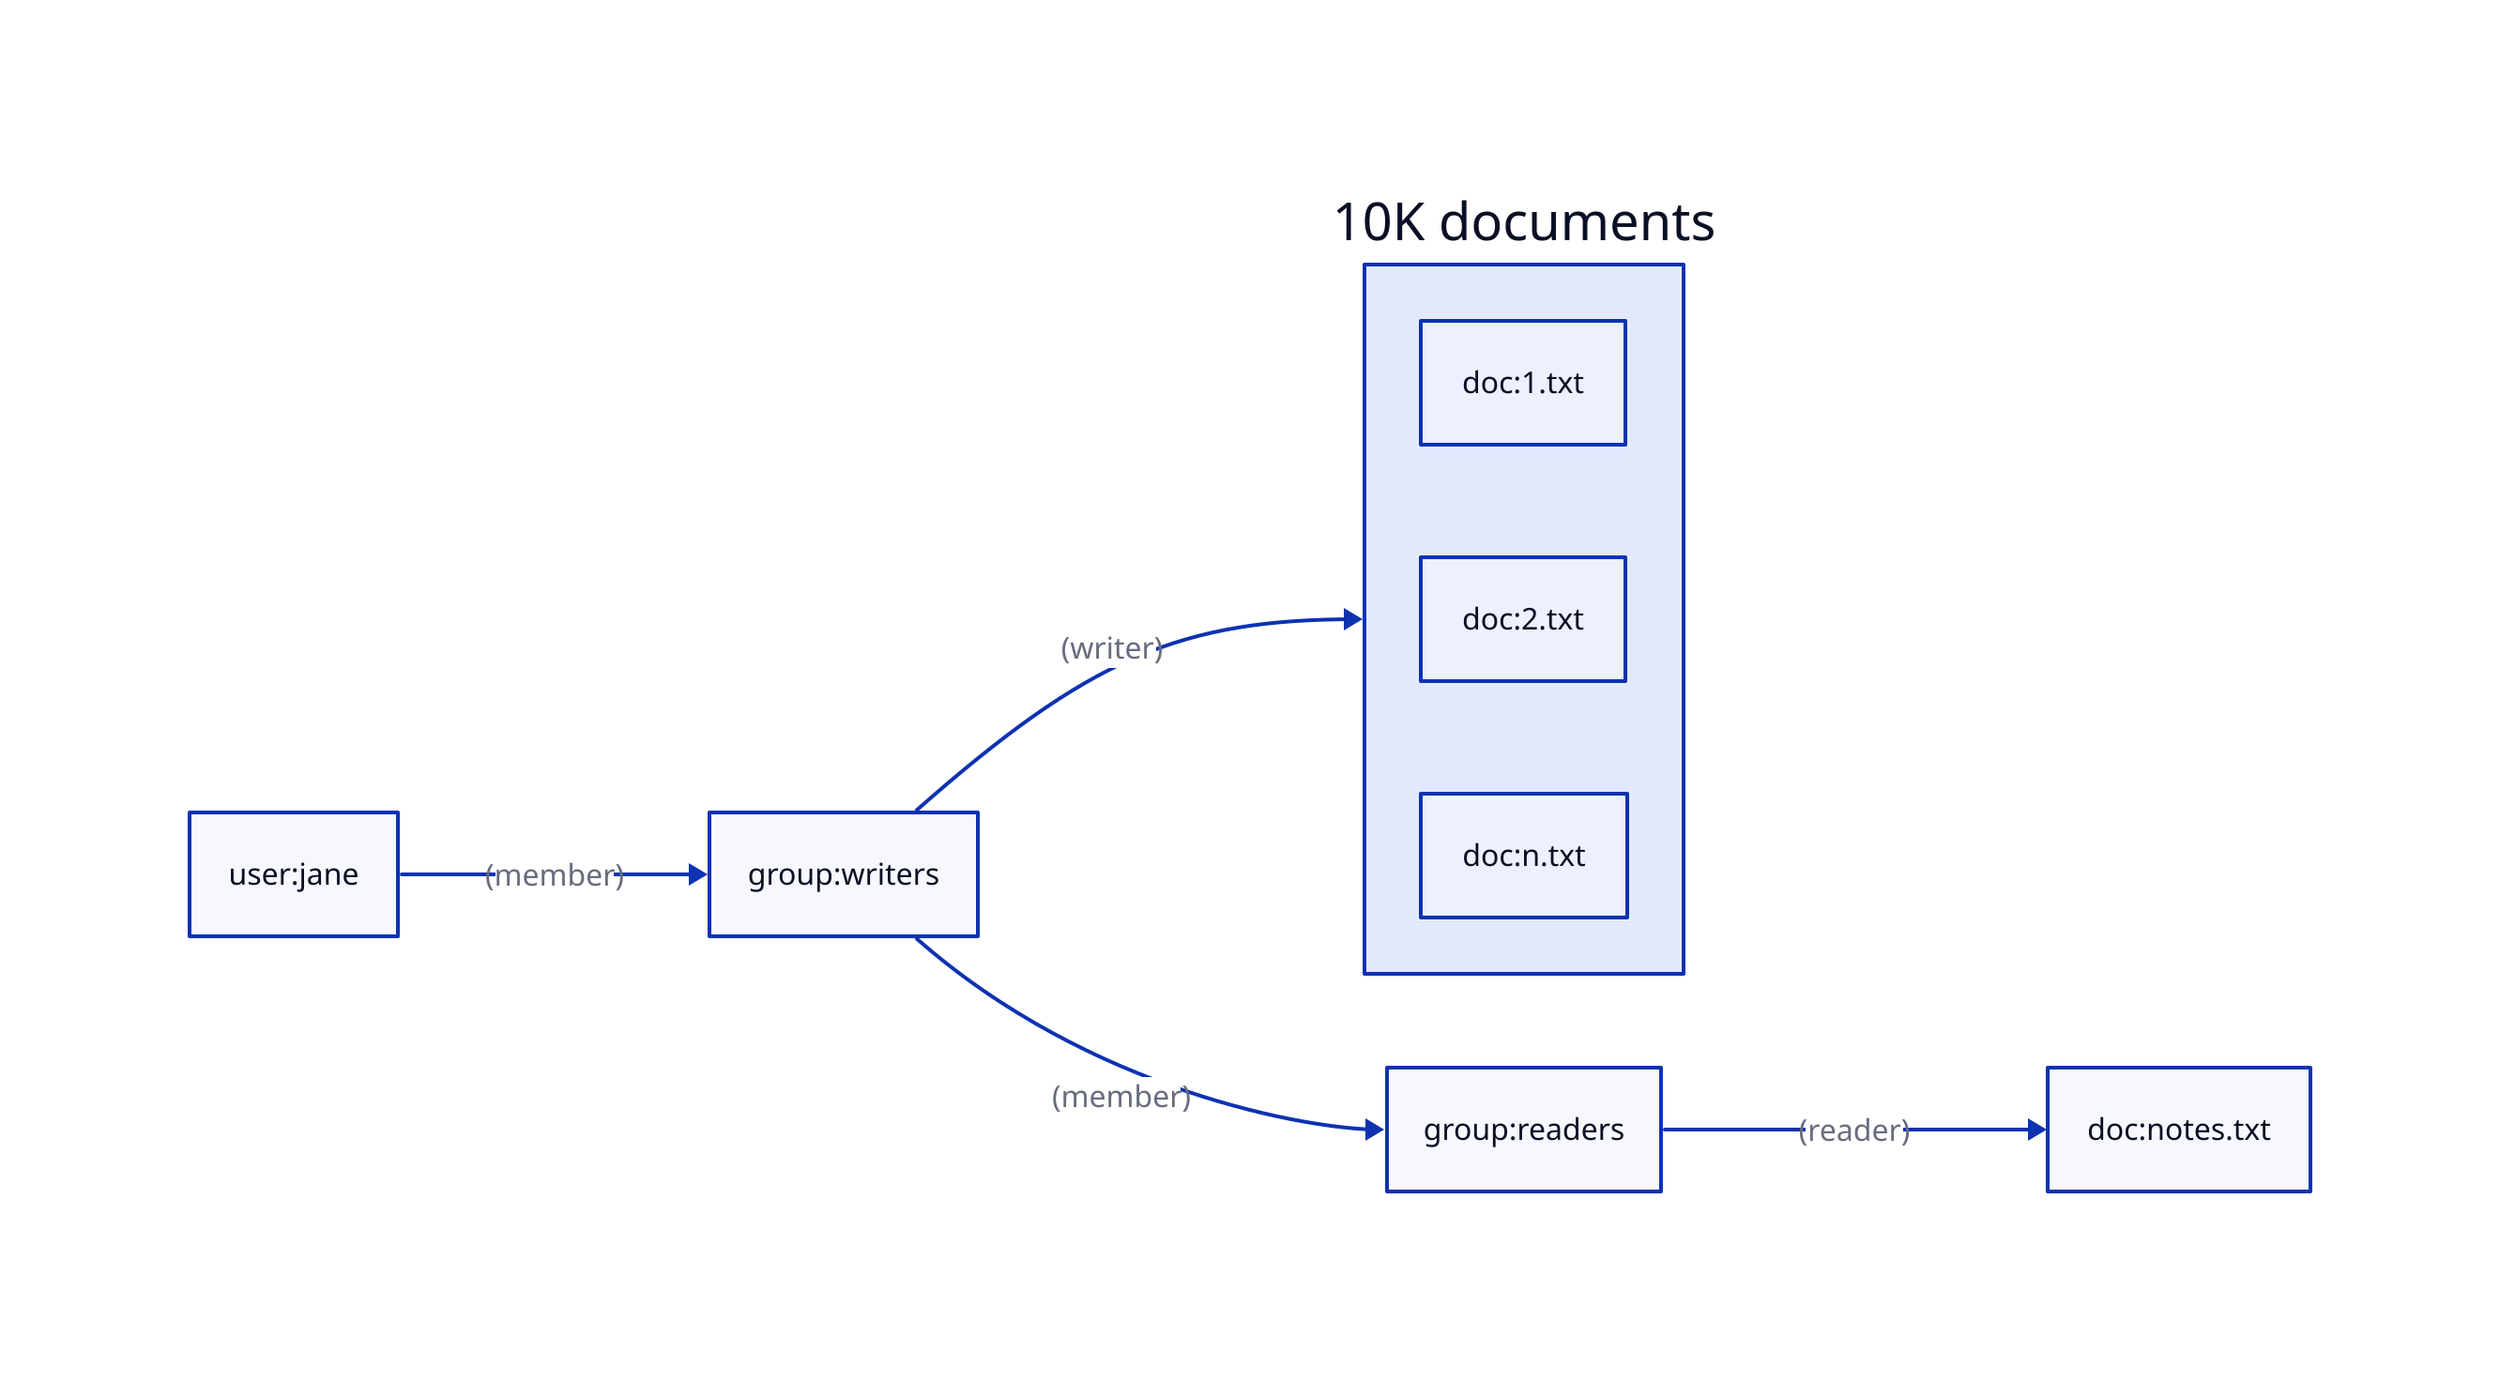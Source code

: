 direction: right

user: user:jane
writers: group:writers
readers: group:readers
doc: doc:notes.txt

user -> writers: (member)
writers -> readers: (member)
readers -> doc: (reader)

docs: 10K documents {
	doc_1: doc:1.txt
	doc_2: doc:2.txt
	doc_n: doc:n.txt
}

writers -> docs: (writer)
